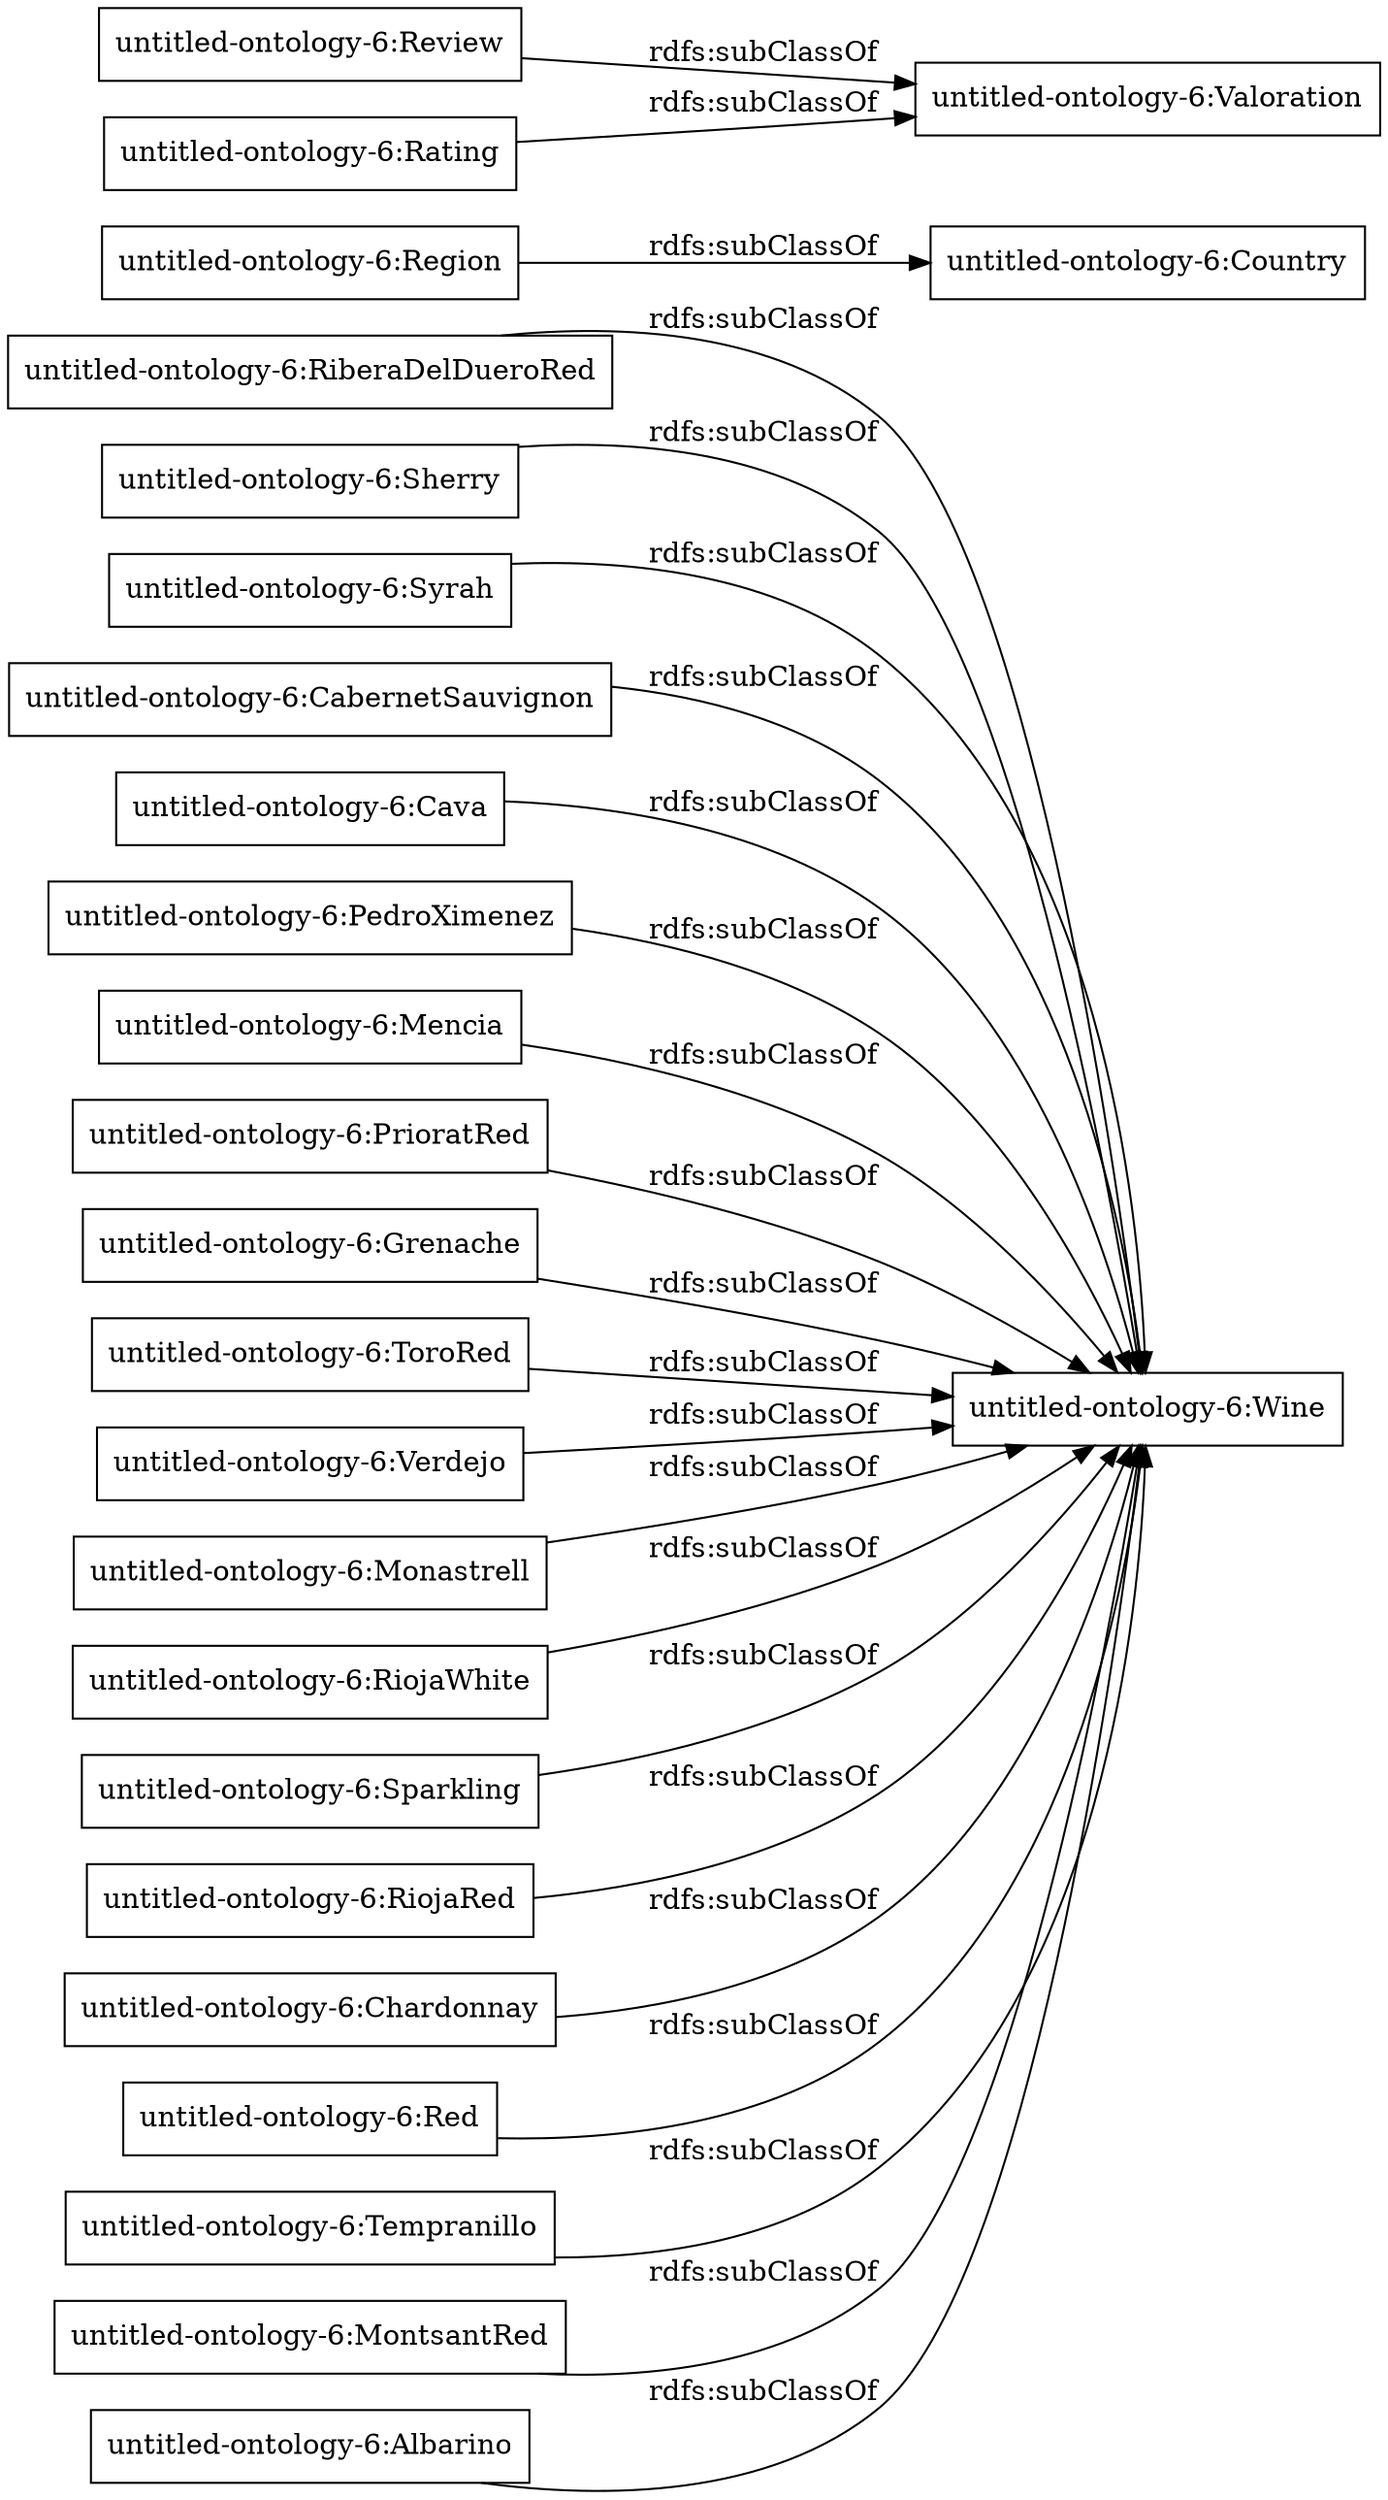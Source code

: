 digraph ar2dtool_diagram { 
rankdir=LR;
size="1000"
node [shape = rectangle, color="black"]; "untitled-ontology-6:RiberaDelDueroRed" "untitled-ontology-6:Sherry" "untitled-ontology-6:Syrah" "untitled-ontology-6:CabernetSauvignon" "untitled-ontology-6:Cava" "untitled-ontology-6:Region" "untitled-ontology-6:PedroXimenez" "untitled-ontology-6:Mencia" "untitled-ontology-6:PrioratRed" "untitled-ontology-6:Review" "untitled-ontology-6:Valoration" "untitled-ontology-6:Grenache" "untitled-ontology-6:ToroRed" "untitled-ontology-6:Verdejo" "untitled-ontology-6:Monastrell" "untitled-ontology-6:Country" "untitled-ontology-6:RiojaWhite" "untitled-ontology-6:Sparkling" "untitled-ontology-6:Wine" "untitled-ontology-6:RiojaRed" "untitled-ontology-6:Chardonnay" "untitled-ontology-6:Red" "untitled-ontology-6:Tempranillo" "untitled-ontology-6:MontsantRed" "untitled-ontology-6:Albarino" "untitled-ontology-6:Rating" ; /*classes style*/
	"untitled-ontology-6:PedroXimenez" -> "untitled-ontology-6:Wine" [ label = "rdfs:subClassOf" ];
	"untitled-ontology-6:Rating" -> "untitled-ontology-6:Valoration" [ label = "rdfs:subClassOf" ];
	"untitled-ontology-6:Grenache" -> "untitled-ontology-6:Wine" [ label = "rdfs:subClassOf" ];
	"untitled-ontology-6:Red" -> "untitled-ontology-6:Wine" [ label = "rdfs:subClassOf" ];
	"untitled-ontology-6:Sherry" -> "untitled-ontology-6:Wine" [ label = "rdfs:subClassOf" ];
	"untitled-ontology-6:CabernetSauvignon" -> "untitled-ontology-6:Wine" [ label = "rdfs:subClassOf" ];
	"untitled-ontology-6:Review" -> "untitled-ontology-6:Valoration" [ label = "rdfs:subClassOf" ];
	"untitled-ontology-6:ToroRed" -> "untitled-ontology-6:Wine" [ label = "rdfs:subClassOf" ];
	"untitled-ontology-6:RiberaDelDueroRed" -> "untitled-ontology-6:Wine" [ label = "rdfs:subClassOf" ];
	"untitled-ontology-6:RiojaWhite" -> "untitled-ontology-6:Wine" [ label = "rdfs:subClassOf" ];
	"untitled-ontology-6:RiojaRed" -> "untitled-ontology-6:Wine" [ label = "rdfs:subClassOf" ];
	"untitled-ontology-6:PrioratRed" -> "untitled-ontology-6:Wine" [ label = "rdfs:subClassOf" ];
	"untitled-ontology-6:Cava" -> "untitled-ontology-6:Wine" [ label = "rdfs:subClassOf" ];
	"untitled-ontology-6:Verdejo" -> "untitled-ontology-6:Wine" [ label = "rdfs:subClassOf" ];
	"untitled-ontology-6:Monastrell" -> "untitled-ontology-6:Wine" [ label = "rdfs:subClassOf" ];
	"untitled-ontology-6:Mencia" -> "untitled-ontology-6:Wine" [ label = "rdfs:subClassOf" ];
	"untitled-ontology-6:MontsantRed" -> "untitled-ontology-6:Wine" [ label = "rdfs:subClassOf" ];
	"untitled-ontology-6:Chardonnay" -> "untitled-ontology-6:Wine" [ label = "rdfs:subClassOf" ];
	"untitled-ontology-6:Albarino" -> "untitled-ontology-6:Wine" [ label = "rdfs:subClassOf" ];
	"untitled-ontology-6:Region" -> "untitled-ontology-6:Country" [ label = "rdfs:subClassOf" ];
	"untitled-ontology-6:Sparkling" -> "untitled-ontology-6:Wine" [ label = "rdfs:subClassOf" ];
	"untitled-ontology-6:Tempranillo" -> "untitled-ontology-6:Wine" [ label = "rdfs:subClassOf" ];
	"untitled-ontology-6:Syrah" -> "untitled-ontology-6:Wine" [ label = "rdfs:subClassOf" ];

}
